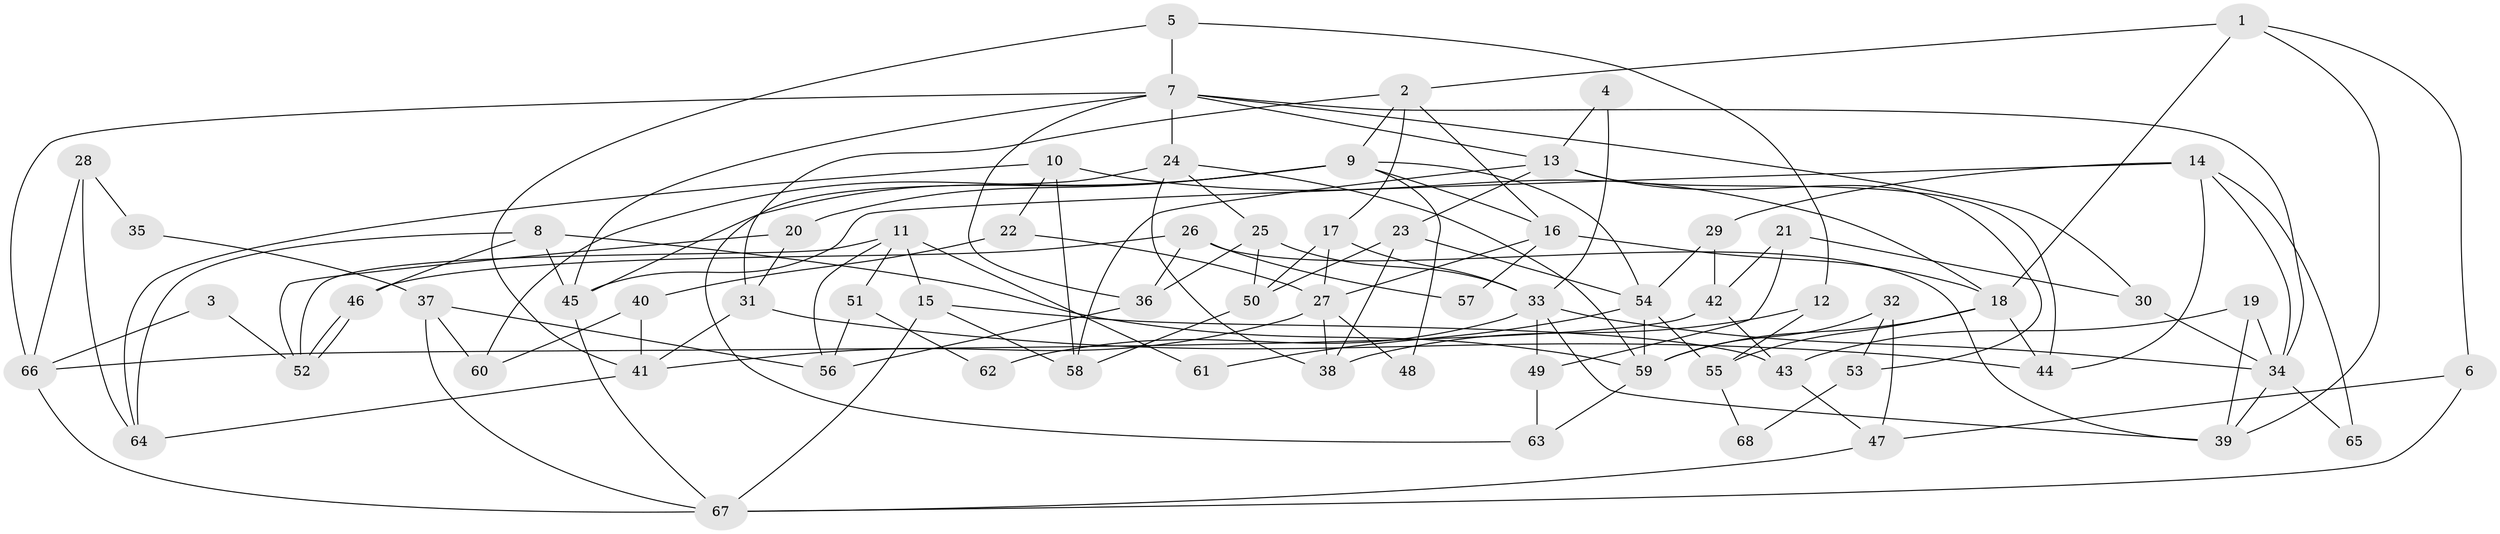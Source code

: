 // coarse degree distribution, {9: 0.11764705882352941, 5: 0.11764705882352941, 2: 0.17647058823529413, 3: 0.20588235294117646, 15: 0.029411764705882353, 11: 0.029411764705882353, 6: 0.11764705882352941, 7: 0.08823529411764706, 4: 0.08823529411764706, 8: 0.029411764705882353}
// Generated by graph-tools (version 1.1) at 2025/18/03/04/25 18:18:48]
// undirected, 68 vertices, 136 edges
graph export_dot {
graph [start="1"]
  node [color=gray90,style=filled];
  1;
  2;
  3;
  4;
  5;
  6;
  7;
  8;
  9;
  10;
  11;
  12;
  13;
  14;
  15;
  16;
  17;
  18;
  19;
  20;
  21;
  22;
  23;
  24;
  25;
  26;
  27;
  28;
  29;
  30;
  31;
  32;
  33;
  34;
  35;
  36;
  37;
  38;
  39;
  40;
  41;
  42;
  43;
  44;
  45;
  46;
  47;
  48;
  49;
  50;
  51;
  52;
  53;
  54;
  55;
  56;
  57;
  58;
  59;
  60;
  61;
  62;
  63;
  64;
  65;
  66;
  67;
  68;
  1 -- 18;
  1 -- 39;
  1 -- 2;
  1 -- 6;
  2 -- 16;
  2 -- 9;
  2 -- 17;
  2 -- 31;
  3 -- 52;
  3 -- 66;
  4 -- 13;
  4 -- 33;
  5 -- 7;
  5 -- 41;
  5 -- 12;
  6 -- 47;
  6 -- 67;
  7 -- 30;
  7 -- 45;
  7 -- 13;
  7 -- 24;
  7 -- 34;
  7 -- 36;
  7 -- 66;
  8 -- 59;
  8 -- 45;
  8 -- 46;
  8 -- 64;
  9 -- 45;
  9 -- 16;
  9 -- 20;
  9 -- 48;
  9 -- 54;
  9 -- 60;
  10 -- 18;
  10 -- 58;
  10 -- 22;
  10 -- 64;
  11 -- 15;
  11 -- 52;
  11 -- 51;
  11 -- 56;
  11 -- 61;
  12 -- 55;
  12 -- 38;
  13 -- 23;
  13 -- 44;
  13 -- 53;
  13 -- 58;
  14 -- 34;
  14 -- 29;
  14 -- 44;
  14 -- 45;
  14 -- 65;
  15 -- 67;
  15 -- 58;
  15 -- 43;
  16 -- 27;
  16 -- 18;
  16 -- 57;
  17 -- 27;
  17 -- 33;
  17 -- 50;
  18 -- 44;
  18 -- 55;
  18 -- 59;
  19 -- 34;
  19 -- 39;
  19 -- 43;
  20 -- 31;
  20 -- 52;
  21 -- 42;
  21 -- 49;
  21 -- 30;
  22 -- 27;
  22 -- 40;
  23 -- 38;
  23 -- 50;
  23 -- 54;
  24 -- 59;
  24 -- 25;
  24 -- 38;
  24 -- 63;
  25 -- 33;
  25 -- 36;
  25 -- 50;
  26 -- 36;
  26 -- 46;
  26 -- 39;
  26 -- 57;
  27 -- 38;
  27 -- 41;
  27 -- 48;
  28 -- 66;
  28 -- 64;
  28 -- 35;
  29 -- 42;
  29 -- 54;
  30 -- 34;
  31 -- 44;
  31 -- 41;
  32 -- 47;
  32 -- 59;
  32 -- 53;
  33 -- 34;
  33 -- 39;
  33 -- 49;
  33 -- 62;
  34 -- 39;
  34 -- 65;
  35 -- 37;
  36 -- 56;
  37 -- 60;
  37 -- 56;
  37 -- 67;
  40 -- 41;
  40 -- 60;
  41 -- 64;
  42 -- 43;
  42 -- 66;
  43 -- 47;
  45 -- 67;
  46 -- 52;
  46 -- 52;
  47 -- 67;
  49 -- 63;
  50 -- 58;
  51 -- 56;
  51 -- 62;
  53 -- 68;
  54 -- 55;
  54 -- 59;
  54 -- 61;
  55 -- 68;
  59 -- 63;
  66 -- 67;
}
